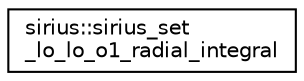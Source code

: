 digraph "Graphical Class Hierarchy"
{
 // INTERACTIVE_SVG=YES
  edge [fontname="Helvetica",fontsize="10",labelfontname="Helvetica",labelfontsize="10"];
  node [fontname="Helvetica",fontsize="10",shape=record];
  rankdir="LR";
  Node1 [label="sirius::sirius_set\l_lo_lo_o1_radial_integral",height=0.2,width=0.4,color="black", fillcolor="white", style="filled",URL="$interfacesirius_1_1sirius__set__lo__lo__o1__radial__integral.html"];
}
